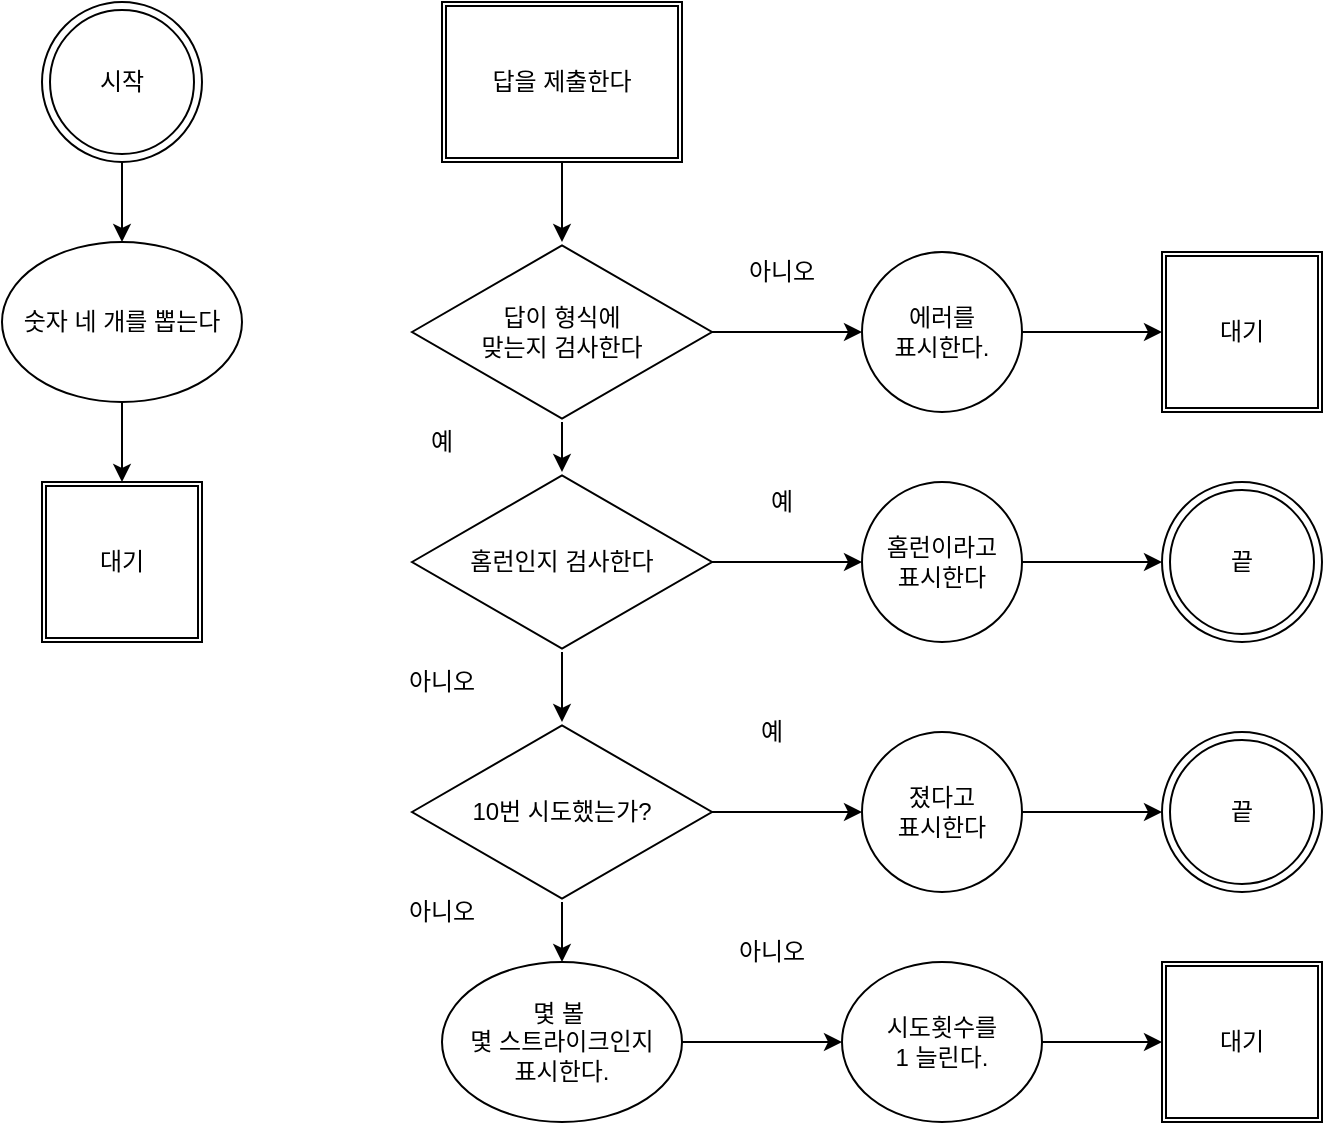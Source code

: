 <mxfile version="20.8.16" type="device"><diagram name="페이지-1" id="0NFysBRmlr6DoGI5MHG2"><mxGraphModel dx="1036" dy="606" grid="1" gridSize="10" guides="1" tooltips="1" connect="1" arrows="1" fold="1" page="1" pageScale="1" pageWidth="827" pageHeight="1169" math="0" shadow="0"><root><mxCell id="0"/><mxCell id="1" parent="0"/><mxCell id="bKhZry2dW28BQ2haSCF1-5" value="" style="edgeStyle=orthogonalEdgeStyle;rounded=0;orthogonalLoop=1;jettySize=auto;html=1;" edge="1" parent="1" source="bKhZry2dW28BQ2haSCF1-1" target="bKhZry2dW28BQ2haSCF1-3"><mxGeometry relative="1" as="geometry"/></mxCell><mxCell id="bKhZry2dW28BQ2haSCF1-1" value="시작" style="ellipse;shape=doubleEllipse;whiteSpace=wrap;html=1;aspect=fixed;" vertex="1" parent="1"><mxGeometry x="120" y="40" width="80" height="80" as="geometry"/></mxCell><mxCell id="bKhZry2dW28BQ2haSCF1-2" value="끝" style="ellipse;shape=doubleEllipse;whiteSpace=wrap;html=1;aspect=fixed;" vertex="1" parent="1"><mxGeometry x="680" y="405" width="80" height="80" as="geometry"/></mxCell><mxCell id="bKhZry2dW28BQ2haSCF1-6" value="" style="edgeStyle=orthogonalEdgeStyle;rounded=0;orthogonalLoop=1;jettySize=auto;html=1;" edge="1" parent="1" source="bKhZry2dW28BQ2haSCF1-3" target="bKhZry2dW28BQ2haSCF1-4"><mxGeometry relative="1" as="geometry"/></mxCell><mxCell id="bKhZry2dW28BQ2haSCF1-3" value="숫자 네 개를 뽑는다" style="ellipse;whiteSpace=wrap;html=1;" vertex="1" parent="1"><mxGeometry x="100" y="160" width="120" height="80" as="geometry"/></mxCell><mxCell id="bKhZry2dW28BQ2haSCF1-4" value="대기" style="shape=ext;double=1;whiteSpace=wrap;html=1;aspect=fixed;" vertex="1" parent="1"><mxGeometry x="120" y="280" width="80" height="80" as="geometry"/></mxCell><mxCell id="bKhZry2dW28BQ2haSCF1-13" value="" style="edgeStyle=orthogonalEdgeStyle;rounded=0;orthogonalLoop=1;jettySize=auto;html=1;" edge="1" parent="1" source="bKhZry2dW28BQ2haSCF1-8" target="bKhZry2dW28BQ2haSCF1-9"><mxGeometry relative="1" as="geometry"/></mxCell><mxCell id="bKhZry2dW28BQ2haSCF1-8" value="답을 제출한다" style="shape=ext;double=1;rounded=0;whiteSpace=wrap;html=1;" vertex="1" parent="1"><mxGeometry x="320" y="40" width="120" height="80" as="geometry"/></mxCell><mxCell id="bKhZry2dW28BQ2haSCF1-14" value="" style="edgeStyle=orthogonalEdgeStyle;rounded=0;orthogonalLoop=1;jettySize=auto;html=1;" edge="1" parent="1" source="bKhZry2dW28BQ2haSCF1-9" target="bKhZry2dW28BQ2haSCF1-10"><mxGeometry relative="1" as="geometry"/></mxCell><mxCell id="bKhZry2dW28BQ2haSCF1-24" value="" style="edgeStyle=orthogonalEdgeStyle;rounded=0;orthogonalLoop=1;jettySize=auto;html=1;" edge="1" parent="1" source="bKhZry2dW28BQ2haSCF1-9" target="bKhZry2dW28BQ2haSCF1-17"><mxGeometry relative="1" as="geometry"/></mxCell><mxCell id="bKhZry2dW28BQ2haSCF1-9" value="답이 형식에 &lt;br&gt;맞는지 검사한다" style="html=1;whiteSpace=wrap;aspect=fixed;shape=isoRectangle;" vertex="1" parent="1"><mxGeometry x="305" y="160" width="150" height="90" as="geometry"/></mxCell><mxCell id="bKhZry2dW28BQ2haSCF1-15" value="" style="edgeStyle=orthogonalEdgeStyle;rounded=0;orthogonalLoop=1;jettySize=auto;html=1;" edge="1" parent="1" source="bKhZry2dW28BQ2haSCF1-10" target="bKhZry2dW28BQ2haSCF1-11"><mxGeometry relative="1" as="geometry"/></mxCell><mxCell id="bKhZry2dW28BQ2haSCF1-26" value="" style="edgeStyle=orthogonalEdgeStyle;rounded=0;orthogonalLoop=1;jettySize=auto;html=1;" edge="1" parent="1" source="bKhZry2dW28BQ2haSCF1-10" target="bKhZry2dW28BQ2haSCF1-19"><mxGeometry relative="1" as="geometry"/></mxCell><mxCell id="bKhZry2dW28BQ2haSCF1-10" value="홈런인지 검사한다" style="html=1;whiteSpace=wrap;aspect=fixed;shape=isoRectangle;" vertex="1" parent="1"><mxGeometry x="305" y="275" width="150" height="90" as="geometry"/></mxCell><mxCell id="bKhZry2dW28BQ2haSCF1-16" value="" style="edgeStyle=orthogonalEdgeStyle;rounded=0;orthogonalLoop=1;jettySize=auto;html=1;" edge="1" parent="1" source="bKhZry2dW28BQ2haSCF1-11" target="bKhZry2dW28BQ2haSCF1-12"><mxGeometry relative="1" as="geometry"/></mxCell><mxCell id="bKhZry2dW28BQ2haSCF1-29" value="" style="edgeStyle=orthogonalEdgeStyle;rounded=0;orthogonalLoop=1;jettySize=auto;html=1;" edge="1" parent="1" source="bKhZry2dW28BQ2haSCF1-11" target="bKhZry2dW28BQ2haSCF1-18"><mxGeometry relative="1" as="geometry"/></mxCell><mxCell id="bKhZry2dW28BQ2haSCF1-11" value="10번 시도했는가?" style="html=1;whiteSpace=wrap;aspect=fixed;shape=isoRectangle;" vertex="1" parent="1"><mxGeometry x="305" y="400" width="150" height="90" as="geometry"/></mxCell><mxCell id="bKhZry2dW28BQ2haSCF1-30" value="" style="edgeStyle=orthogonalEdgeStyle;rounded=0;orthogonalLoop=1;jettySize=auto;html=1;" edge="1" parent="1" source="bKhZry2dW28BQ2haSCF1-12" target="bKhZry2dW28BQ2haSCF1-20"><mxGeometry relative="1" as="geometry"/></mxCell><mxCell id="bKhZry2dW28BQ2haSCF1-12" value="몇 볼&amp;nbsp;&lt;br&gt;몇 스트라이크인지&lt;br&gt;표시한다." style="ellipse;whiteSpace=wrap;html=1;" vertex="1" parent="1"><mxGeometry x="320" y="520" width="120" height="80" as="geometry"/></mxCell><mxCell id="bKhZry2dW28BQ2haSCF1-25" value="" style="edgeStyle=orthogonalEdgeStyle;rounded=0;orthogonalLoop=1;jettySize=auto;html=1;" edge="1" parent="1" source="bKhZry2dW28BQ2haSCF1-17" target="bKhZry2dW28BQ2haSCF1-23"><mxGeometry relative="1" as="geometry"/></mxCell><mxCell id="bKhZry2dW28BQ2haSCF1-17" value="에러를&lt;br&gt;표시한다." style="ellipse;whiteSpace=wrap;html=1;aspect=fixed;" vertex="1" parent="1"><mxGeometry x="530" y="165" width="80" height="80" as="geometry"/></mxCell><mxCell id="bKhZry2dW28BQ2haSCF1-28" value="" style="edgeStyle=orthogonalEdgeStyle;rounded=0;orthogonalLoop=1;jettySize=auto;html=1;" edge="1" parent="1" source="bKhZry2dW28BQ2haSCF1-18" target="bKhZry2dW28BQ2haSCF1-2"><mxGeometry relative="1" as="geometry"/></mxCell><mxCell id="bKhZry2dW28BQ2haSCF1-18" value="졌다고&lt;br&gt;표시한다" style="ellipse;whiteSpace=wrap;html=1;aspect=fixed;" vertex="1" parent="1"><mxGeometry x="530" y="405" width="80" height="80" as="geometry"/></mxCell><mxCell id="bKhZry2dW28BQ2haSCF1-27" value="" style="edgeStyle=orthogonalEdgeStyle;rounded=0;orthogonalLoop=1;jettySize=auto;html=1;" edge="1" parent="1" source="bKhZry2dW28BQ2haSCF1-19" target="bKhZry2dW28BQ2haSCF1-21"><mxGeometry relative="1" as="geometry"/></mxCell><mxCell id="bKhZry2dW28BQ2haSCF1-19" value="홈런이라고&lt;br&gt;표시한다" style="ellipse;whiteSpace=wrap;html=1;aspect=fixed;" vertex="1" parent="1"><mxGeometry x="530" y="280" width="80" height="80" as="geometry"/></mxCell><mxCell id="bKhZry2dW28BQ2haSCF1-31" value="" style="edgeStyle=orthogonalEdgeStyle;rounded=0;orthogonalLoop=1;jettySize=auto;html=1;" edge="1" parent="1" source="bKhZry2dW28BQ2haSCF1-20" target="bKhZry2dW28BQ2haSCF1-22"><mxGeometry relative="1" as="geometry"/></mxCell><mxCell id="bKhZry2dW28BQ2haSCF1-20" value="시도횟수를&lt;br&gt;1 늘린다." style="ellipse;whiteSpace=wrap;html=1;" vertex="1" parent="1"><mxGeometry x="520" y="520" width="100" height="80" as="geometry"/></mxCell><mxCell id="bKhZry2dW28BQ2haSCF1-21" value="끝" style="ellipse;shape=doubleEllipse;whiteSpace=wrap;html=1;aspect=fixed;" vertex="1" parent="1"><mxGeometry x="680" y="280" width="80" height="80" as="geometry"/></mxCell><mxCell id="bKhZry2dW28BQ2haSCF1-22" value="대기" style="shape=ext;double=1;whiteSpace=wrap;html=1;aspect=fixed;" vertex="1" parent="1"><mxGeometry x="680" y="520" width="80" height="80" as="geometry"/></mxCell><mxCell id="bKhZry2dW28BQ2haSCF1-23" value="대기" style="shape=ext;double=1;whiteSpace=wrap;html=1;aspect=fixed;" vertex="1" parent="1"><mxGeometry x="680" y="165" width="80" height="80" as="geometry"/></mxCell><mxCell id="bKhZry2dW28BQ2haSCF1-32" value="예" style="text;html=1;strokeColor=none;fillColor=none;align=center;verticalAlign=middle;whiteSpace=wrap;rounded=0;" vertex="1" parent="1"><mxGeometry x="290" y="245" width="60" height="30" as="geometry"/></mxCell><mxCell id="bKhZry2dW28BQ2haSCF1-33" value="예" style="text;html=1;strokeColor=none;fillColor=none;align=center;verticalAlign=middle;whiteSpace=wrap;rounded=0;" vertex="1" parent="1"><mxGeometry x="460" y="275" width="60" height="30" as="geometry"/></mxCell><mxCell id="bKhZry2dW28BQ2haSCF1-34" value="예" style="text;html=1;strokeColor=none;fillColor=none;align=center;verticalAlign=middle;whiteSpace=wrap;rounded=0;" vertex="1" parent="1"><mxGeometry x="455" y="390" width="60" height="30" as="geometry"/></mxCell><mxCell id="bKhZry2dW28BQ2haSCF1-35" value="아니오" style="text;html=1;strokeColor=none;fillColor=none;align=center;verticalAlign=middle;whiteSpace=wrap;rounded=0;" vertex="1" parent="1"><mxGeometry x="290" y="365" width="60" height="30" as="geometry"/></mxCell><mxCell id="bKhZry2dW28BQ2haSCF1-36" value="아니오" style="text;html=1;strokeColor=none;fillColor=none;align=center;verticalAlign=middle;whiteSpace=wrap;rounded=0;" vertex="1" parent="1"><mxGeometry x="290" y="480" width="60" height="30" as="geometry"/></mxCell><mxCell id="bKhZry2dW28BQ2haSCF1-37" value="아니오" style="text;html=1;strokeColor=none;fillColor=none;align=center;verticalAlign=middle;whiteSpace=wrap;rounded=0;" vertex="1" parent="1"><mxGeometry x="460" y="160" width="60" height="30" as="geometry"/></mxCell><mxCell id="bKhZry2dW28BQ2haSCF1-38" value="아니오" style="text;html=1;strokeColor=none;fillColor=none;align=center;verticalAlign=middle;whiteSpace=wrap;rounded=0;" vertex="1" parent="1"><mxGeometry x="455" y="500" width="60" height="30" as="geometry"/></mxCell></root></mxGraphModel></diagram></mxfile>
